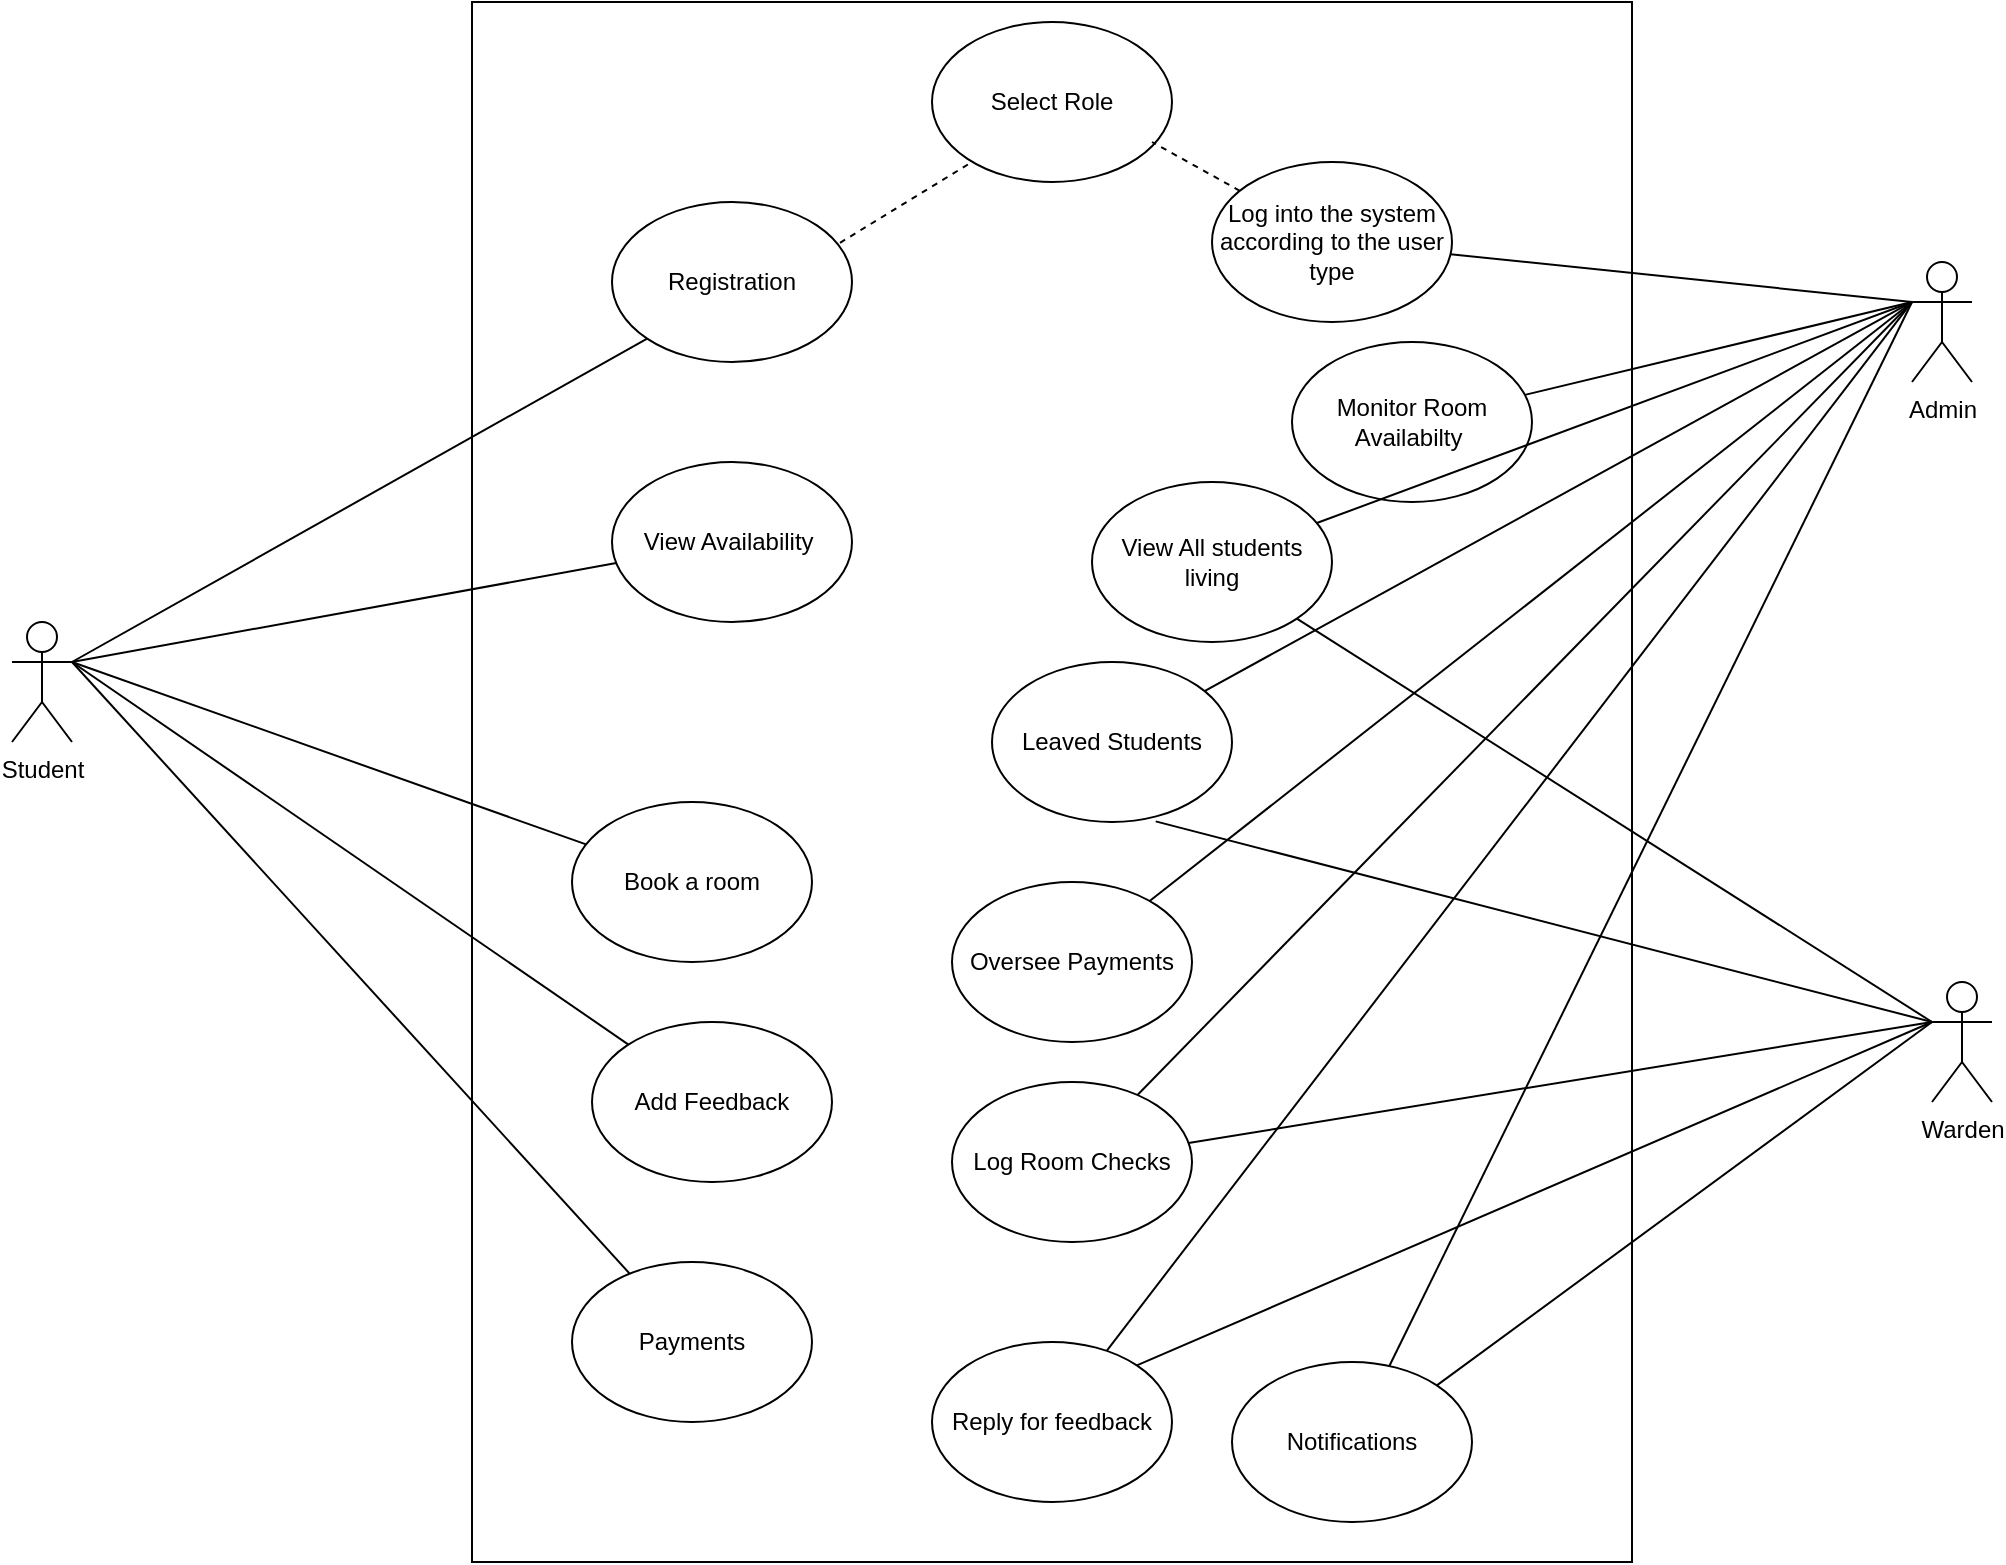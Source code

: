 <mxfile version="24.7.16">
  <diagram name="Page-1" id="gdyXt6v3vsUuZrMh-81j">
    <mxGraphModel dx="1380" dy="739" grid="1" gridSize="10" guides="1" tooltips="1" connect="1" arrows="1" fold="1" page="1" pageScale="1" pageWidth="3937" pageHeight="7874" math="0" shadow="0">
      <root>
        <mxCell id="0" />
        <mxCell id="1" parent="0" />
        <mxCell id="rtSp7OafgJxW7CSCwJ7g-3" value="Student" style="shape=umlActor;verticalLabelPosition=bottom;verticalAlign=top;html=1;outlineConnect=0;" parent="1" vertex="1">
          <mxGeometry x="850" y="4010" width="30" height="60" as="geometry" />
        </mxCell>
        <mxCell id="rtSp7OafgJxW7CSCwJ7g-4" value="" style="rounded=0;whiteSpace=wrap;html=1;fillColor=none;" parent="1" vertex="1">
          <mxGeometry x="1080" y="3700" width="580" height="780" as="geometry" />
        </mxCell>
        <mxCell id="rtSp7OafgJxW7CSCwJ7g-5" value="Registration" style="ellipse;whiteSpace=wrap;html=1;fillColor=none;" parent="1" vertex="1">
          <mxGeometry x="1150" y="3800" width="120" height="80" as="geometry" />
        </mxCell>
        <mxCell id="rtSp7OafgJxW7CSCwJ7g-6" value="Log into the system according to the user type" style="ellipse;whiteSpace=wrap;html=1;fillColor=none;" parent="1" vertex="1">
          <mxGeometry x="1450" y="3780" width="120" height="80" as="geometry" />
        </mxCell>
        <mxCell id="rtSp7OafgJxW7CSCwJ7g-7" value="View Availability&amp;nbsp;" style="ellipse;whiteSpace=wrap;html=1;fillColor=none;" parent="1" vertex="1">
          <mxGeometry x="1150" y="3930" width="120" height="80" as="geometry" />
        </mxCell>
        <mxCell id="rtSp7OafgJxW7CSCwJ7g-8" value="Book a room" style="ellipse;whiteSpace=wrap;html=1;fillColor=none;" parent="1" vertex="1">
          <mxGeometry x="1130" y="4100" width="120" height="80" as="geometry" />
        </mxCell>
        <mxCell id="rtSp7OafgJxW7CSCwJ7g-9" value="Add Feedback" style="ellipse;whiteSpace=wrap;html=1;fillColor=none;" parent="1" vertex="1">
          <mxGeometry x="1140" y="4210" width="120" height="80" as="geometry" />
        </mxCell>
        <mxCell id="rtSp7OafgJxW7CSCwJ7g-10" value="Payments" style="ellipse;whiteSpace=wrap;html=1;fillColor=none;" parent="1" vertex="1">
          <mxGeometry x="1130" y="4330" width="120" height="80" as="geometry" />
        </mxCell>
        <mxCell id="rtSp7OafgJxW7CSCwJ7g-13" value="Admin" style="shape=umlActor;verticalLabelPosition=bottom;verticalAlign=top;html=1;outlineConnect=0;" parent="1" vertex="1">
          <mxGeometry x="1800" y="3830" width="30" height="60" as="geometry" />
        </mxCell>
        <mxCell id="rtSp7OafgJxW7CSCwJ7g-15" value="Warden" style="shape=umlActor;verticalLabelPosition=bottom;verticalAlign=top;html=1;outlineConnect=0;" parent="1" vertex="1">
          <mxGeometry x="1810" y="4190" width="30" height="60" as="geometry" />
        </mxCell>
        <mxCell id="rtSp7OafgJxW7CSCwJ7g-17" value="Monitor Room Availabilty&amp;nbsp;" style="ellipse;whiteSpace=wrap;html=1;fillColor=none;" parent="1" vertex="1">
          <mxGeometry x="1490" y="3870" width="120" height="80" as="geometry" />
        </mxCell>
        <mxCell id="rtSp7OafgJxW7CSCwJ7g-18" value="View All students living" style="ellipse;whiteSpace=wrap;html=1;fillColor=none;" parent="1" vertex="1">
          <mxGeometry x="1390" y="3940" width="120" height="80" as="geometry" />
        </mxCell>
        <mxCell id="rtSp7OafgJxW7CSCwJ7g-19" value="Leaved Students" style="ellipse;whiteSpace=wrap;html=1;fillColor=none;" parent="1" vertex="1">
          <mxGeometry x="1340" y="4030" width="120" height="80" as="geometry" />
        </mxCell>
        <mxCell id="rtSp7OafgJxW7CSCwJ7g-20" value="Log Room Checks" style="ellipse;whiteSpace=wrap;html=1;fillColor=none;" parent="1" vertex="1">
          <mxGeometry x="1320" y="4240" width="120" height="80" as="geometry" />
        </mxCell>
        <mxCell id="rtSp7OafgJxW7CSCwJ7g-21" value="Reply for feedback" style="ellipse;whiteSpace=wrap;html=1;fillColor=none;" parent="1" vertex="1">
          <mxGeometry x="1310" y="4370" width="120" height="80" as="geometry" />
        </mxCell>
        <mxCell id="rtSp7OafgJxW7CSCwJ7g-22" value="Notifications" style="ellipse;whiteSpace=wrap;html=1;fillColor=none;" parent="1" vertex="1">
          <mxGeometry x="1460" y="4380" width="120" height="80" as="geometry" />
        </mxCell>
        <mxCell id="rtSp7OafgJxW7CSCwJ7g-24" value="Oversee Payments" style="ellipse;whiteSpace=wrap;html=1;fillColor=none;" parent="1" vertex="1">
          <mxGeometry x="1320" y="4140" width="120" height="80" as="geometry" />
        </mxCell>
        <mxCell id="rtSp7OafgJxW7CSCwJ7g-26" value="Select Role" style="ellipse;whiteSpace=wrap;html=1;fillColor=none;" parent="1" vertex="1">
          <mxGeometry x="1310" y="3710" width="120" height="80" as="geometry" />
        </mxCell>
        <mxCell id="rtSp7OafgJxW7CSCwJ7g-27" value="" style="endArrow=none;html=1;rounded=0;entryX=0;entryY=1;entryDx=0;entryDy=0;" parent="1" target="rtSp7OafgJxW7CSCwJ7g-5" edge="1">
          <mxGeometry width="50" height="50" relative="1" as="geometry">
            <mxPoint x="880" y="4030" as="sourcePoint" />
            <mxPoint x="930" y="3980" as="targetPoint" />
          </mxGeometry>
        </mxCell>
        <mxCell id="rtSp7OafgJxW7CSCwJ7g-28" value="" style="endArrow=none;html=1;rounded=0;" parent="1" target="rtSp7OafgJxW7CSCwJ7g-7" edge="1">
          <mxGeometry width="50" height="50" relative="1" as="geometry">
            <mxPoint x="880" y="4030" as="sourcePoint" />
            <mxPoint x="940" y="3990" as="targetPoint" />
          </mxGeometry>
        </mxCell>
        <mxCell id="rtSp7OafgJxW7CSCwJ7g-29" value="" style="endArrow=none;html=1;rounded=0;exitX=1;exitY=0.333;exitDx=0;exitDy=0;exitPerimeter=0;" parent="1" source="rtSp7OafgJxW7CSCwJ7g-3" target="rtSp7OafgJxW7CSCwJ7g-8" edge="1">
          <mxGeometry width="50" height="50" relative="1" as="geometry">
            <mxPoint x="890" y="4040" as="sourcePoint" />
            <mxPoint x="950" y="4000" as="targetPoint" />
          </mxGeometry>
        </mxCell>
        <mxCell id="rtSp7OafgJxW7CSCwJ7g-30" value="" style="endArrow=none;html=1;rounded=0;" parent="1" target="rtSp7OafgJxW7CSCwJ7g-9" edge="1">
          <mxGeometry width="50" height="50" relative="1" as="geometry">
            <mxPoint x="880" y="4030" as="sourcePoint" />
            <mxPoint x="960" y="4010" as="targetPoint" />
          </mxGeometry>
        </mxCell>
        <mxCell id="rtSp7OafgJxW7CSCwJ7g-31" value="" style="endArrow=none;html=1;rounded=0;" parent="1" target="rtSp7OafgJxW7CSCwJ7g-10" edge="1">
          <mxGeometry width="50" height="50" relative="1" as="geometry">
            <mxPoint x="880" y="4030" as="sourcePoint" />
            <mxPoint x="970" y="4020" as="targetPoint" />
          </mxGeometry>
        </mxCell>
        <mxCell id="rtSp7OafgJxW7CSCwJ7g-32" value="" style="endArrow=none;dashed=1;html=1;rounded=0;exitX=0.95;exitY=0.255;exitDx=0;exitDy=0;exitPerimeter=0;" parent="1" source="rtSp7OafgJxW7CSCwJ7g-5" edge="1">
          <mxGeometry width="50" height="50" relative="1" as="geometry">
            <mxPoint x="1280" y="3830" as="sourcePoint" />
            <mxPoint x="1330" y="3780" as="targetPoint" />
          </mxGeometry>
        </mxCell>
        <mxCell id="rtSp7OafgJxW7CSCwJ7g-36" value="" style="endArrow=none;dashed=1;html=1;rounded=0;" parent="1" source="rtSp7OafgJxW7CSCwJ7g-6" edge="1">
          <mxGeometry width="50" height="50" relative="1" as="geometry">
            <mxPoint x="1510" y="3810.5" as="sourcePoint" />
            <mxPoint x="1420" y="3770" as="targetPoint" />
          </mxGeometry>
        </mxCell>
        <mxCell id="rtSp7OafgJxW7CSCwJ7g-37" value="" style="endArrow=none;html=1;rounded=0;" parent="1" source="rtSp7OafgJxW7CSCwJ7g-6" edge="1">
          <mxGeometry width="50" height="50" relative="1" as="geometry">
            <mxPoint x="1700" y="3860" as="sourcePoint" />
            <mxPoint x="1800" y="3850" as="targetPoint" />
          </mxGeometry>
        </mxCell>
        <mxCell id="rtSp7OafgJxW7CSCwJ7g-38" value="" style="endArrow=none;html=1;rounded=0;entryX=0;entryY=0.333;entryDx=0;entryDy=0;entryPerimeter=0;" parent="1" source="rtSp7OafgJxW7CSCwJ7g-17" target="rtSp7OafgJxW7CSCwJ7g-13" edge="1">
          <mxGeometry width="50" height="50" relative="1" as="geometry">
            <mxPoint x="1710" y="3870" as="sourcePoint" />
            <mxPoint x="1810" y="3860" as="targetPoint" />
          </mxGeometry>
        </mxCell>
        <mxCell id="rtSp7OafgJxW7CSCwJ7g-39" value="" style="endArrow=none;html=1;rounded=0;entryX=0;entryY=0.333;entryDx=0;entryDy=0;entryPerimeter=0;" parent="1" source="rtSp7OafgJxW7CSCwJ7g-18" target="rtSp7OafgJxW7CSCwJ7g-13" edge="1">
          <mxGeometry width="50" height="50" relative="1" as="geometry">
            <mxPoint x="1720" y="3880" as="sourcePoint" />
            <mxPoint x="1820" y="3870" as="targetPoint" />
          </mxGeometry>
        </mxCell>
        <mxCell id="rtSp7OafgJxW7CSCwJ7g-40" value="" style="endArrow=none;html=1;rounded=0;entryX=0;entryY=0.333;entryDx=0;entryDy=0;entryPerimeter=0;" parent="1" source="rtSp7OafgJxW7CSCwJ7g-19" target="rtSp7OafgJxW7CSCwJ7g-13" edge="1">
          <mxGeometry width="50" height="50" relative="1" as="geometry">
            <mxPoint x="1730" y="3890" as="sourcePoint" />
            <mxPoint x="1830" y="3880" as="targetPoint" />
          </mxGeometry>
        </mxCell>
        <mxCell id="rtSp7OafgJxW7CSCwJ7g-41" value="" style="endArrow=none;html=1;rounded=0;" parent="1" source="rtSp7OafgJxW7CSCwJ7g-24" edge="1">
          <mxGeometry width="50" height="50" relative="1" as="geometry">
            <mxPoint x="1740" y="3900" as="sourcePoint" />
            <mxPoint x="1800" y="3850" as="targetPoint" />
          </mxGeometry>
        </mxCell>
        <mxCell id="rtSp7OafgJxW7CSCwJ7g-42" value="" style="endArrow=none;html=1;rounded=0;entryX=0;entryY=0.333;entryDx=0;entryDy=0;entryPerimeter=0;" parent="1" source="rtSp7OafgJxW7CSCwJ7g-20" target="rtSp7OafgJxW7CSCwJ7g-13" edge="1">
          <mxGeometry width="50" height="50" relative="1" as="geometry">
            <mxPoint x="1750" y="3910" as="sourcePoint" />
            <mxPoint x="1850" y="3900" as="targetPoint" />
          </mxGeometry>
        </mxCell>
        <mxCell id="rtSp7OafgJxW7CSCwJ7g-43" value="" style="endArrow=none;html=1;rounded=0;entryX=0;entryY=0.333;entryDx=0;entryDy=0;entryPerimeter=0;" parent="1" source="rtSp7OafgJxW7CSCwJ7g-21" target="rtSp7OafgJxW7CSCwJ7g-13" edge="1">
          <mxGeometry width="50" height="50" relative="1" as="geometry">
            <mxPoint x="1760" y="3920" as="sourcePoint" />
            <mxPoint x="1860" y="3910" as="targetPoint" />
          </mxGeometry>
        </mxCell>
        <mxCell id="rtSp7OafgJxW7CSCwJ7g-44" value="" style="endArrow=none;html=1;rounded=0;entryX=0;entryY=0.333;entryDx=0;entryDy=0;entryPerimeter=0;" parent="1" source="rtSp7OafgJxW7CSCwJ7g-22" target="rtSp7OafgJxW7CSCwJ7g-13" edge="1">
          <mxGeometry width="50" height="50" relative="1" as="geometry">
            <mxPoint x="1770" y="3930" as="sourcePoint" />
            <mxPoint x="1870" y="3920" as="targetPoint" />
          </mxGeometry>
        </mxCell>
        <mxCell id="rtSp7OafgJxW7CSCwJ7g-45" value="" style="endArrow=none;html=1;rounded=0;exitX=1;exitY=1;exitDx=0;exitDy=0;" parent="1" source="rtSp7OafgJxW7CSCwJ7g-18" edge="1">
          <mxGeometry width="50" height="50" relative="1" as="geometry">
            <mxPoint x="1760" y="4260" as="sourcePoint" />
            <mxPoint x="1810" y="4210" as="targetPoint" />
          </mxGeometry>
        </mxCell>
        <mxCell id="rtSp7OafgJxW7CSCwJ7g-46" value="" style="endArrow=none;html=1;rounded=0;exitX=0.682;exitY=0.996;exitDx=0;exitDy=0;exitPerimeter=0;" parent="1" source="rtSp7OafgJxW7CSCwJ7g-19" edge="1">
          <mxGeometry width="50" height="50" relative="1" as="geometry">
            <mxPoint x="1770" y="4270" as="sourcePoint" />
            <mxPoint x="1810" y="4210" as="targetPoint" />
          </mxGeometry>
        </mxCell>
        <mxCell id="rtSp7OafgJxW7CSCwJ7g-47" value="" style="endArrow=none;html=1;rounded=0;entryX=0;entryY=0.333;entryDx=0;entryDy=0;entryPerimeter=0;" parent="1" source="rtSp7OafgJxW7CSCwJ7g-20" target="rtSp7OafgJxW7CSCwJ7g-15" edge="1">
          <mxGeometry width="50" height="50" relative="1" as="geometry">
            <mxPoint x="1780" y="4280" as="sourcePoint" />
            <mxPoint x="1830" y="4230" as="targetPoint" />
          </mxGeometry>
        </mxCell>
        <mxCell id="rtSp7OafgJxW7CSCwJ7g-48" value="" style="endArrow=none;html=1;rounded=0;entryX=0;entryY=0.333;entryDx=0;entryDy=0;entryPerimeter=0;exitX=1;exitY=0;exitDx=0;exitDy=0;" parent="1" source="rtSp7OafgJxW7CSCwJ7g-22" target="rtSp7OafgJxW7CSCwJ7g-15" edge="1">
          <mxGeometry width="50" height="50" relative="1" as="geometry">
            <mxPoint x="1790" y="4290" as="sourcePoint" />
            <mxPoint x="1840" y="4240" as="targetPoint" />
          </mxGeometry>
        </mxCell>
        <mxCell id="rtSp7OafgJxW7CSCwJ7g-49" value="" style="endArrow=none;html=1;rounded=0;entryX=0;entryY=0.333;entryDx=0;entryDy=0;entryPerimeter=0;exitX=1;exitY=0;exitDx=0;exitDy=0;" parent="1" source="rtSp7OafgJxW7CSCwJ7g-21" target="rtSp7OafgJxW7CSCwJ7g-15" edge="1">
          <mxGeometry width="50" height="50" relative="1" as="geometry">
            <mxPoint x="1800" y="4300" as="sourcePoint" />
            <mxPoint x="1850" y="4250" as="targetPoint" />
          </mxGeometry>
        </mxCell>
      </root>
    </mxGraphModel>
  </diagram>
</mxfile>

